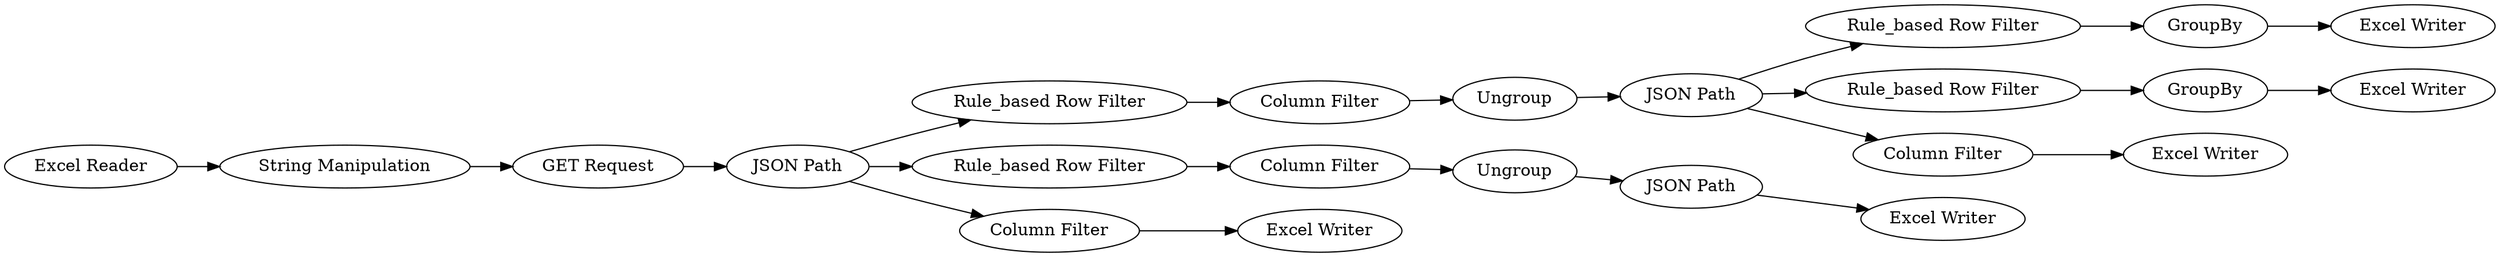 digraph {
	1 [label="Excel Reader"]
	25 [label="String Manipulation"]
	26 [label="GET Request"]
	83 [label="Rule_based Row Filter"]
	84 [label=GroupBy]
	85 [label="JSON Path"]
	86 [label=Ungroup]
	87 [label="JSON Path"]
	88 [label=GroupBy]
	89 [label="Rule_based Row Filter"]
	98 [label="Excel Writer"]
	99 [label="Excel Writer"]
	100 [label="Column Filter"]
	102 [label="Rule_based Row Filter"]
	103 [label="Rule_based Row Filter"]
	104 [label="Column Filter"]
	105 [label="JSON Path"]
	106 [label=Ungroup]
	107 [label="Excel Writer"]
	108 [label="Column Filter"]
	109 [label="Excel Writer"]
	111 [label="Excel Writer"]
	112 [label="Column Filter"]
	1 -> 25
	25 -> 26
	26 -> 85
	83 -> 84
	84 -> 98
	85 -> 112
	85 -> 103
	85 -> 102
	86 -> 87
	87 -> 83
	87 -> 89
	87 -> 108
	88 -> 99
	89 -> 88
	100 -> 86
	102 -> 100
	103 -> 104
	104 -> 106
	105 -> 109
	106 -> 105
	108 -> 107
	112 -> 111
	rankdir=LR
}
